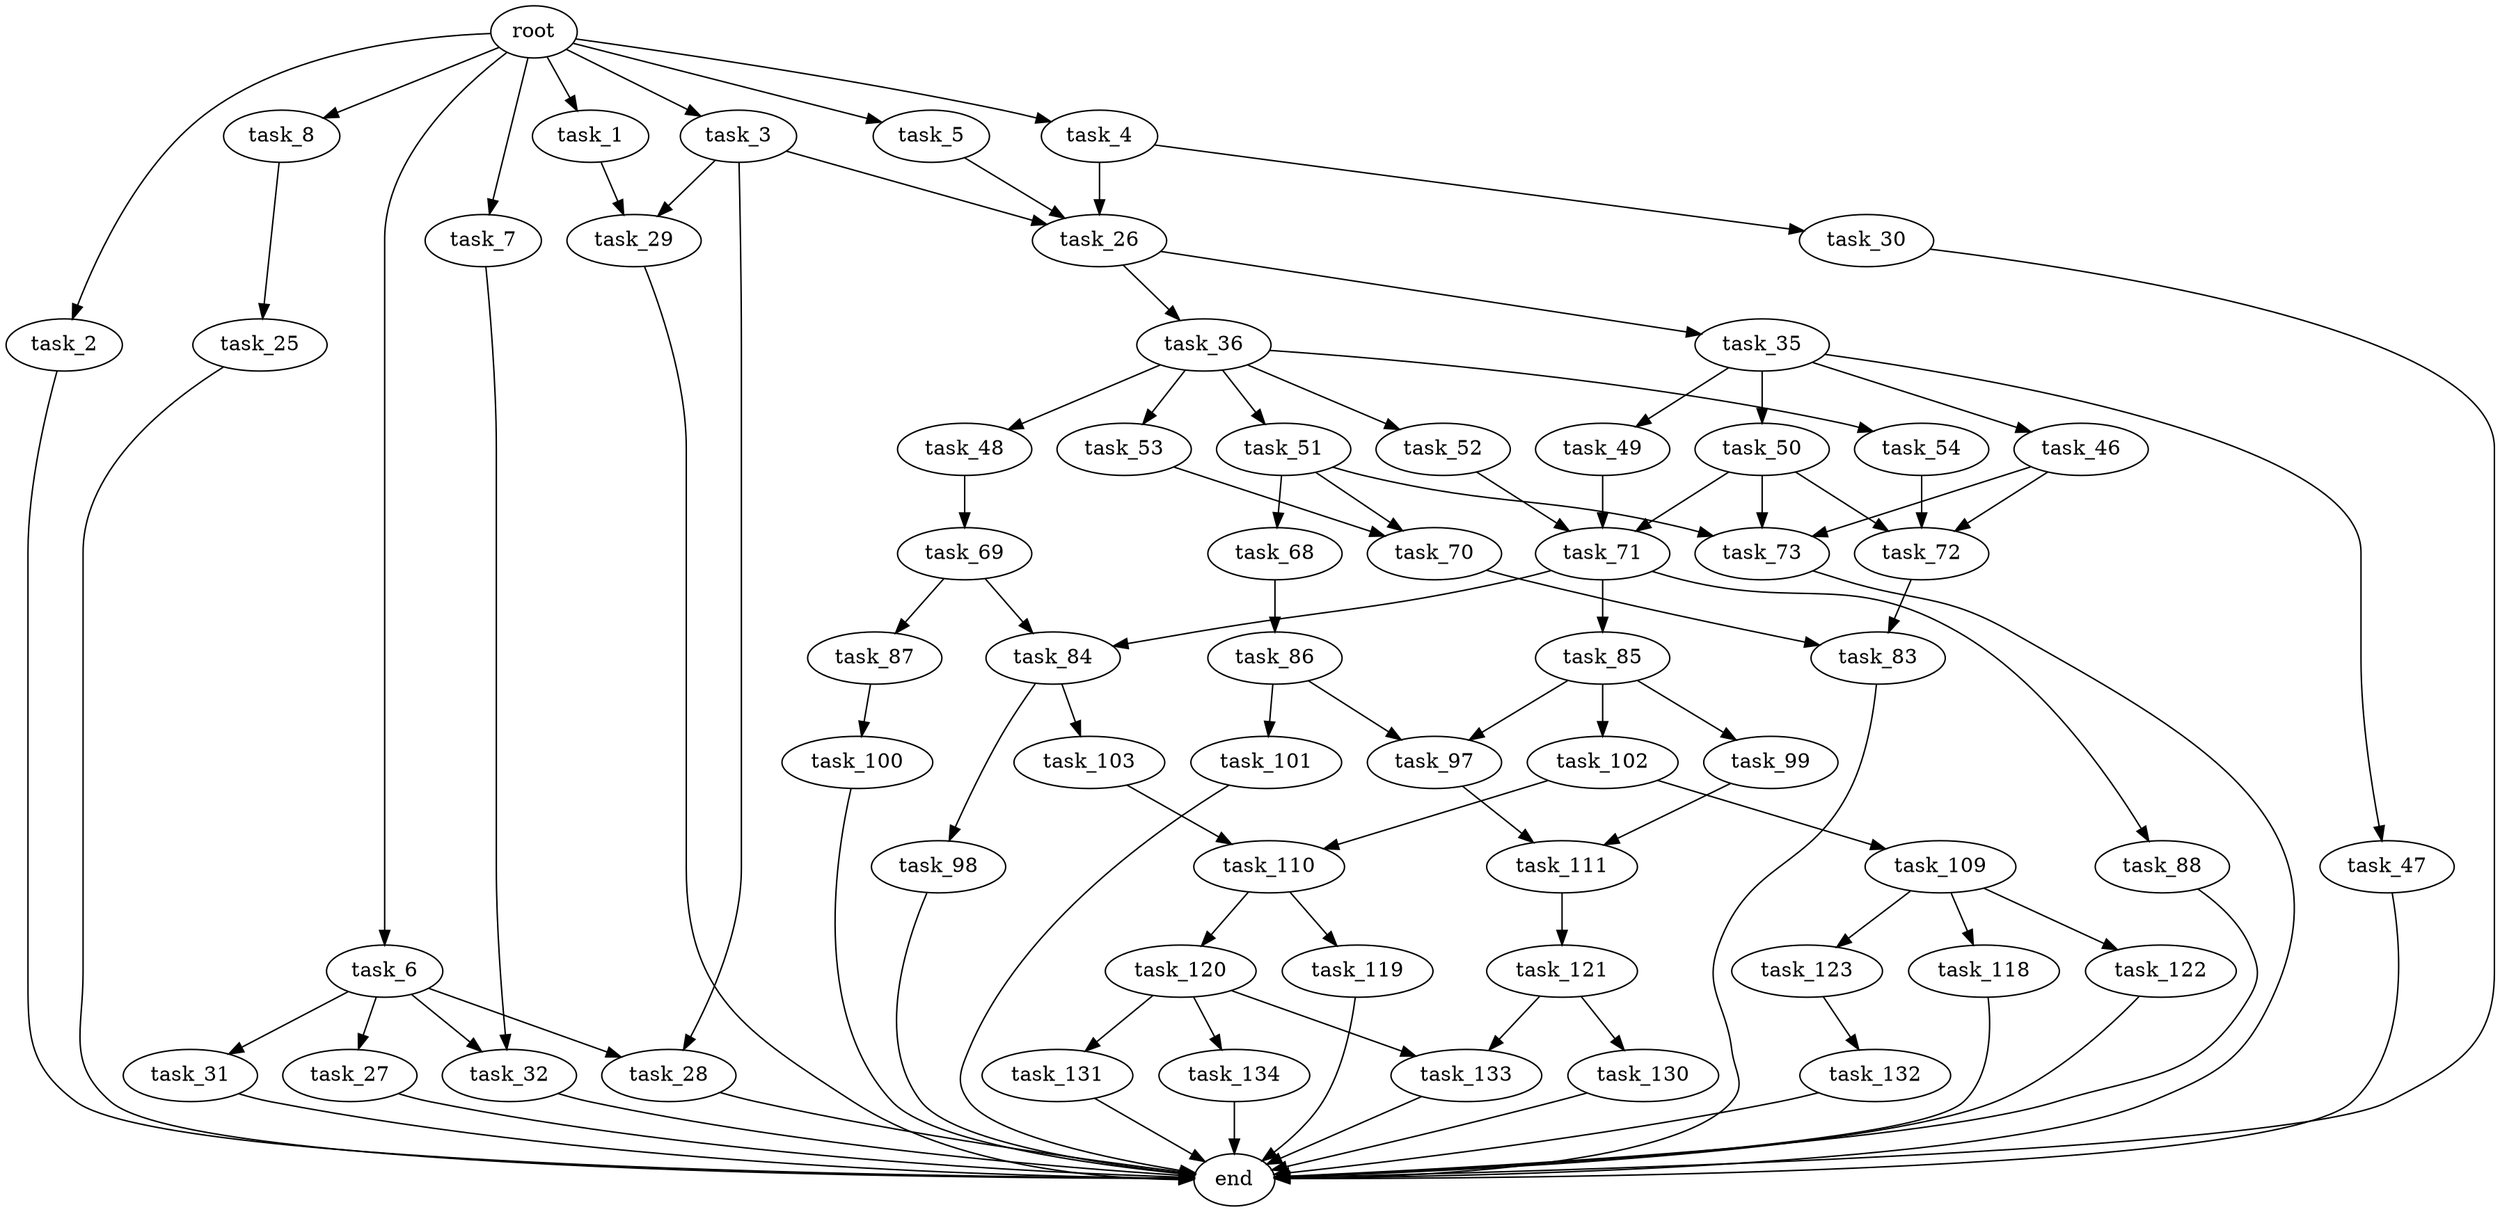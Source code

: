 digraph G {
  root [size="0.000000"];
  task_1 [size="24006528419.000000"];
  task_2 [size="1004397701411.000000"];
  task_3 [size="2166968909.000000"];
  task_4 [size="8589934592.000000"];
  task_5 [size="28991029248.000000"];
  task_6 [size="231928233984.000000"];
  task_7 [size="3415623496.000000"];
  task_8 [size="68719476736.000000"];
  task_25 [size="231928233984.000000"];
  task_26 [size="27340099208.000000"];
  task_27 [size="408632011576.000000"];
  task_28 [size="6905311157.000000"];
  task_29 [size="231928233984.000000"];
  task_30 [size="41091143818.000000"];
  task_31 [size="368293445632.000000"];
  task_32 [size="231928233984.000000"];
  task_35 [size="10907841980.000000"];
  task_36 [size="782757789696.000000"];
  task_46 [size="549755813888.000000"];
  task_47 [size="733699128125.000000"];
  task_48 [size="103076627490.000000"];
  task_49 [size="171805029497.000000"];
  task_50 [size="447224068765.000000"];
  task_51 [size="789465485291.000000"];
  task_52 [size="850111705507.000000"];
  task_53 [size="106423257612.000000"];
  task_54 [size="4604764977.000000"];
  task_68 [size="7983381681.000000"];
  task_69 [size="1073741824000.000000"];
  task_70 [size="231928233984.000000"];
  task_71 [size="341928735906.000000"];
  task_72 [size="24822902300.000000"];
  task_73 [size="6637354145.000000"];
  task_83 [size="224790675936.000000"];
  task_84 [size="662445017403.000000"];
  task_85 [size="134217728000.000000"];
  task_86 [size="368293445632.000000"];
  task_87 [size="242954829888.000000"];
  task_88 [size="14092582782.000000"];
  task_97 [size="19841153057.000000"];
  task_98 [size="63278102109.000000"];
  task_99 [size="179315287772.000000"];
  task_100 [size="231928233984.000000"];
  task_101 [size="68719476736.000000"];
  task_102 [size="22992653692.000000"];
  task_103 [size="22567671025.000000"];
  task_109 [size="14362061897.000000"];
  task_110 [size="5258347733.000000"];
  task_111 [size="68719476736.000000"];
  task_118 [size="549755813888.000000"];
  task_119 [size="50383313043.000000"];
  task_120 [size="18558163487.000000"];
  task_121 [size="46501242040.000000"];
  task_122 [size="134217728000.000000"];
  task_123 [size="36963377943.000000"];
  task_130 [size="1073741824000.000000"];
  task_131 [size="549755813888.000000"];
  task_132 [size="2643093177.000000"];
  task_133 [size="549755813888.000000"];
  task_134 [size="31307644804.000000"];
  end [size="0.000000"];

  root -> task_1 [size="1.000000"];
  root -> task_2 [size="1.000000"];
  root -> task_3 [size="1.000000"];
  root -> task_4 [size="1.000000"];
  root -> task_5 [size="1.000000"];
  root -> task_6 [size="1.000000"];
  root -> task_7 [size="1.000000"];
  root -> task_8 [size="1.000000"];
  task_1 -> task_29 [size="536870912.000000"];
  task_2 -> end [size="1.000000"];
  task_3 -> task_26 [size="75497472.000000"];
  task_3 -> task_28 [size="75497472.000000"];
  task_3 -> task_29 [size="75497472.000000"];
  task_4 -> task_26 [size="33554432.000000"];
  task_4 -> task_30 [size="33554432.000000"];
  task_5 -> task_26 [size="75497472.000000"];
  task_6 -> task_27 [size="301989888.000000"];
  task_6 -> task_28 [size="301989888.000000"];
  task_6 -> task_31 [size="301989888.000000"];
  task_6 -> task_32 [size="301989888.000000"];
  task_7 -> task_32 [size="134217728.000000"];
  task_8 -> task_25 [size="134217728.000000"];
  task_25 -> end [size="1.000000"];
  task_26 -> task_35 [size="679477248.000000"];
  task_26 -> task_36 [size="679477248.000000"];
  task_27 -> end [size="1.000000"];
  task_28 -> end [size="1.000000"];
  task_29 -> end [size="1.000000"];
  task_30 -> end [size="1.000000"];
  task_31 -> end [size="1.000000"];
  task_32 -> end [size="1.000000"];
  task_35 -> task_46 [size="33554432.000000"];
  task_35 -> task_47 [size="33554432.000000"];
  task_35 -> task_49 [size="33554432.000000"];
  task_35 -> task_50 [size="33554432.000000"];
  task_36 -> task_48 [size="679477248.000000"];
  task_36 -> task_51 [size="679477248.000000"];
  task_36 -> task_52 [size="679477248.000000"];
  task_36 -> task_53 [size="679477248.000000"];
  task_36 -> task_54 [size="679477248.000000"];
  task_46 -> task_72 [size="536870912.000000"];
  task_46 -> task_73 [size="536870912.000000"];
  task_47 -> end [size="1.000000"];
  task_48 -> task_69 [size="75497472.000000"];
  task_49 -> task_71 [size="209715200.000000"];
  task_50 -> task_71 [size="411041792.000000"];
  task_50 -> task_72 [size="411041792.000000"];
  task_50 -> task_73 [size="411041792.000000"];
  task_51 -> task_68 [size="679477248.000000"];
  task_51 -> task_70 [size="679477248.000000"];
  task_51 -> task_73 [size="679477248.000000"];
  task_52 -> task_71 [size="838860800.000000"];
  task_53 -> task_70 [size="75497472.000000"];
  task_54 -> task_72 [size="75497472.000000"];
  task_68 -> task_86 [size="301989888.000000"];
  task_69 -> task_84 [size="838860800.000000"];
  task_69 -> task_87 [size="838860800.000000"];
  task_70 -> task_83 [size="301989888.000000"];
  task_71 -> task_84 [size="838860800.000000"];
  task_71 -> task_85 [size="838860800.000000"];
  task_71 -> task_88 [size="838860800.000000"];
  task_72 -> task_83 [size="75497472.000000"];
  task_73 -> end [size="1.000000"];
  task_83 -> end [size="1.000000"];
  task_84 -> task_98 [size="536870912.000000"];
  task_84 -> task_103 [size="536870912.000000"];
  task_85 -> task_97 [size="209715200.000000"];
  task_85 -> task_99 [size="209715200.000000"];
  task_85 -> task_102 [size="209715200.000000"];
  task_86 -> task_97 [size="411041792.000000"];
  task_86 -> task_101 [size="411041792.000000"];
  task_87 -> task_100 [size="679477248.000000"];
  task_88 -> end [size="1.000000"];
  task_97 -> task_111 [size="411041792.000000"];
  task_98 -> end [size="1.000000"];
  task_99 -> task_111 [size="134217728.000000"];
  task_100 -> end [size="1.000000"];
  task_101 -> end [size="1.000000"];
  task_102 -> task_109 [size="33554432.000000"];
  task_102 -> task_110 [size="33554432.000000"];
  task_103 -> task_110 [size="838860800.000000"];
  task_109 -> task_118 [size="536870912.000000"];
  task_109 -> task_122 [size="536870912.000000"];
  task_109 -> task_123 [size="536870912.000000"];
  task_110 -> task_119 [size="209715200.000000"];
  task_110 -> task_120 [size="209715200.000000"];
  task_111 -> task_121 [size="134217728.000000"];
  task_118 -> end [size="1.000000"];
  task_119 -> end [size="1.000000"];
  task_120 -> task_131 [size="301989888.000000"];
  task_120 -> task_133 [size="301989888.000000"];
  task_120 -> task_134 [size="301989888.000000"];
  task_121 -> task_130 [size="33554432.000000"];
  task_121 -> task_133 [size="33554432.000000"];
  task_122 -> end [size="1.000000"];
  task_123 -> task_132 [size="838860800.000000"];
  task_130 -> end [size="1.000000"];
  task_131 -> end [size="1.000000"];
  task_132 -> end [size="1.000000"];
  task_133 -> end [size="1.000000"];
  task_134 -> end [size="1.000000"];
}
